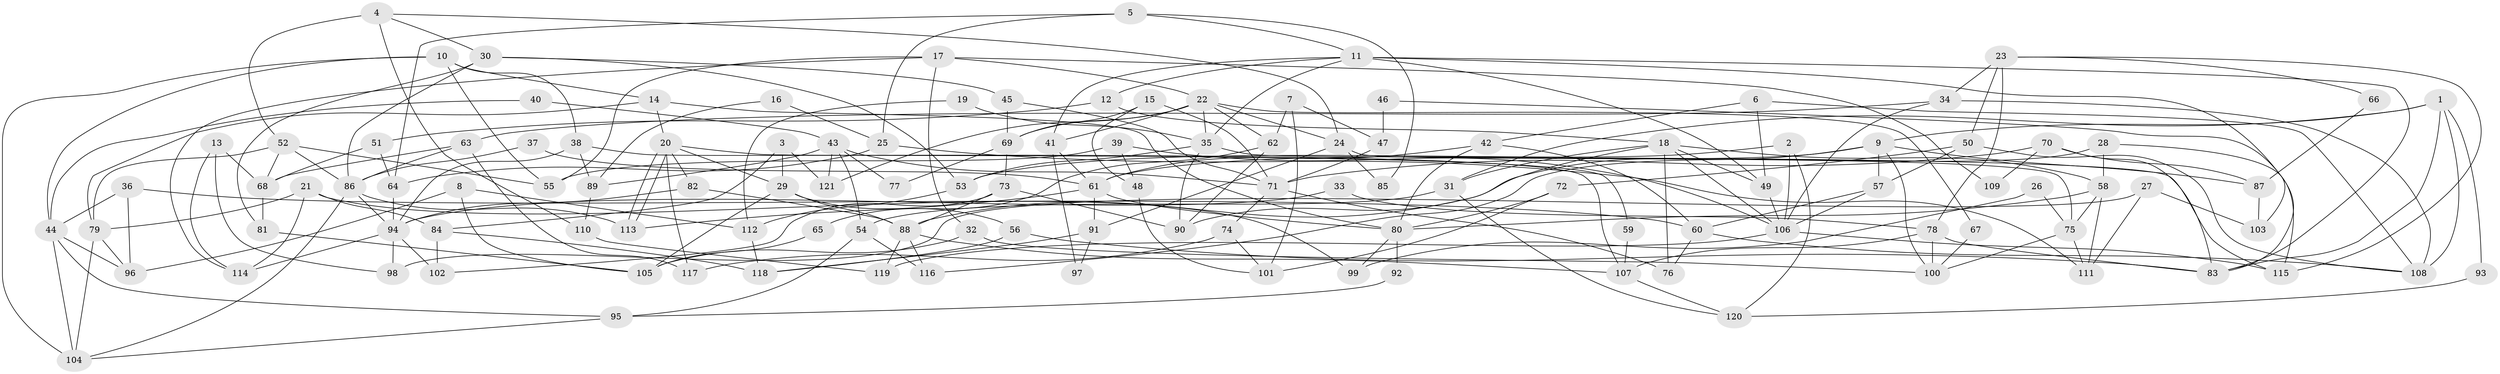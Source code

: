 // Generated by graph-tools (version 1.1) at 2025/50/03/09/25 03:50:11]
// undirected, 121 vertices, 242 edges
graph export_dot {
graph [start="1"]
  node [color=gray90,style=filled];
  1;
  2;
  3;
  4;
  5;
  6;
  7;
  8;
  9;
  10;
  11;
  12;
  13;
  14;
  15;
  16;
  17;
  18;
  19;
  20;
  21;
  22;
  23;
  24;
  25;
  26;
  27;
  28;
  29;
  30;
  31;
  32;
  33;
  34;
  35;
  36;
  37;
  38;
  39;
  40;
  41;
  42;
  43;
  44;
  45;
  46;
  47;
  48;
  49;
  50;
  51;
  52;
  53;
  54;
  55;
  56;
  57;
  58;
  59;
  60;
  61;
  62;
  63;
  64;
  65;
  66;
  67;
  68;
  69;
  70;
  71;
  72;
  73;
  74;
  75;
  76;
  77;
  78;
  79;
  80;
  81;
  82;
  83;
  84;
  85;
  86;
  87;
  88;
  89;
  90;
  91;
  92;
  93;
  94;
  95;
  96;
  97;
  98;
  99;
  100;
  101;
  102;
  103;
  104;
  105;
  106;
  107;
  108;
  109;
  110;
  111;
  112;
  113;
  114;
  115;
  116;
  117;
  118;
  119;
  120;
  121;
  1 -- 9;
  1 -- 108;
  1 -- 31;
  1 -- 83;
  1 -- 93;
  2 -- 53;
  2 -- 106;
  2 -- 120;
  3 -- 84;
  3 -- 29;
  3 -- 121;
  4 -- 110;
  4 -- 52;
  4 -- 24;
  4 -- 30;
  5 -- 64;
  5 -- 11;
  5 -- 25;
  5 -- 85;
  6 -- 49;
  6 -- 108;
  6 -- 42;
  7 -- 101;
  7 -- 62;
  7 -- 47;
  8 -- 105;
  8 -- 96;
  8 -- 112;
  9 -- 61;
  9 -- 100;
  9 -- 57;
  9 -- 87;
  9 -- 88;
  10 -- 104;
  10 -- 14;
  10 -- 38;
  10 -- 44;
  10 -- 55;
  11 -- 49;
  11 -- 83;
  11 -- 12;
  11 -- 35;
  11 -- 41;
  11 -- 103;
  12 -- 51;
  12 -- 18;
  13 -- 114;
  13 -- 68;
  13 -- 98;
  14 -- 80;
  14 -- 79;
  14 -- 20;
  15 -- 71;
  15 -- 69;
  15 -- 48;
  16 -- 25;
  16 -- 89;
  17 -- 22;
  17 -- 55;
  17 -- 32;
  17 -- 109;
  17 -- 114;
  18 -- 31;
  18 -- 49;
  18 -- 58;
  18 -- 76;
  18 -- 90;
  18 -- 106;
  19 -- 35;
  19 -- 112;
  20 -- 113;
  20 -- 113;
  20 -- 29;
  20 -- 59;
  20 -- 82;
  20 -- 117;
  21 -- 114;
  21 -- 79;
  21 -- 84;
  21 -- 99;
  22 -- 41;
  22 -- 35;
  22 -- 24;
  22 -- 62;
  22 -- 67;
  22 -- 69;
  22 -- 121;
  23 -- 34;
  23 -- 115;
  23 -- 50;
  23 -- 66;
  23 -- 78;
  24 -- 75;
  24 -- 85;
  24 -- 91;
  25 -- 111;
  25 -- 64;
  26 -- 99;
  26 -- 75;
  27 -- 98;
  27 -- 103;
  27 -- 111;
  28 -- 58;
  28 -- 116;
  28 -- 115;
  29 -- 88;
  29 -- 56;
  29 -- 105;
  30 -- 86;
  30 -- 45;
  30 -- 53;
  30 -- 81;
  31 -- 120;
  31 -- 54;
  32 -- 100;
  32 -- 105;
  33 -- 78;
  33 -- 94;
  34 -- 108;
  34 -- 106;
  34 -- 63;
  35 -- 115;
  35 -- 53;
  35 -- 90;
  36 -- 60;
  36 -- 44;
  36 -- 96;
  37 -- 61;
  37 -- 86;
  38 -- 94;
  38 -- 89;
  38 -- 107;
  39 -- 55;
  39 -- 48;
  39 -- 106;
  40 -- 43;
  40 -- 44;
  41 -- 61;
  41 -- 97;
  42 -- 80;
  42 -- 60;
  42 -- 61;
  43 -- 71;
  43 -- 121;
  43 -- 54;
  43 -- 77;
  43 -- 89;
  44 -- 104;
  44 -- 95;
  44 -- 96;
  45 -- 69;
  45 -- 71;
  46 -- 47;
  46 -- 83;
  47 -- 71;
  48 -- 101;
  49 -- 106;
  50 -- 57;
  50 -- 72;
  50 -- 108;
  51 -- 68;
  51 -- 64;
  52 -- 79;
  52 -- 68;
  52 -- 55;
  52 -- 86;
  53 -- 112;
  54 -- 95;
  54 -- 116;
  56 -- 83;
  56 -- 118;
  57 -- 106;
  57 -- 60;
  58 -- 111;
  58 -- 75;
  58 -- 80;
  59 -- 107;
  60 -- 76;
  60 -- 108;
  61 -- 91;
  61 -- 80;
  61 -- 113;
  62 -- 90;
  62 -- 65;
  63 -- 86;
  63 -- 68;
  63 -- 117;
  64 -- 94;
  65 -- 105;
  66 -- 87;
  67 -- 100;
  68 -- 81;
  69 -- 73;
  69 -- 77;
  70 -- 83;
  70 -- 71;
  70 -- 87;
  70 -- 109;
  71 -- 76;
  71 -- 74;
  72 -- 80;
  72 -- 101;
  73 -- 90;
  73 -- 88;
  73 -- 102;
  74 -- 117;
  74 -- 101;
  75 -- 100;
  75 -- 111;
  78 -- 107;
  78 -- 83;
  78 -- 100;
  79 -- 104;
  79 -- 96;
  80 -- 92;
  80 -- 99;
  81 -- 105;
  82 -- 94;
  82 -- 88;
  84 -- 118;
  84 -- 102;
  86 -- 113;
  86 -- 94;
  86 -- 104;
  87 -- 103;
  88 -- 107;
  88 -- 116;
  88 -- 119;
  89 -- 110;
  91 -- 118;
  91 -- 97;
  92 -- 95;
  93 -- 120;
  94 -- 102;
  94 -- 98;
  94 -- 114;
  95 -- 104;
  106 -- 115;
  106 -- 119;
  107 -- 120;
  110 -- 119;
  112 -- 118;
}
